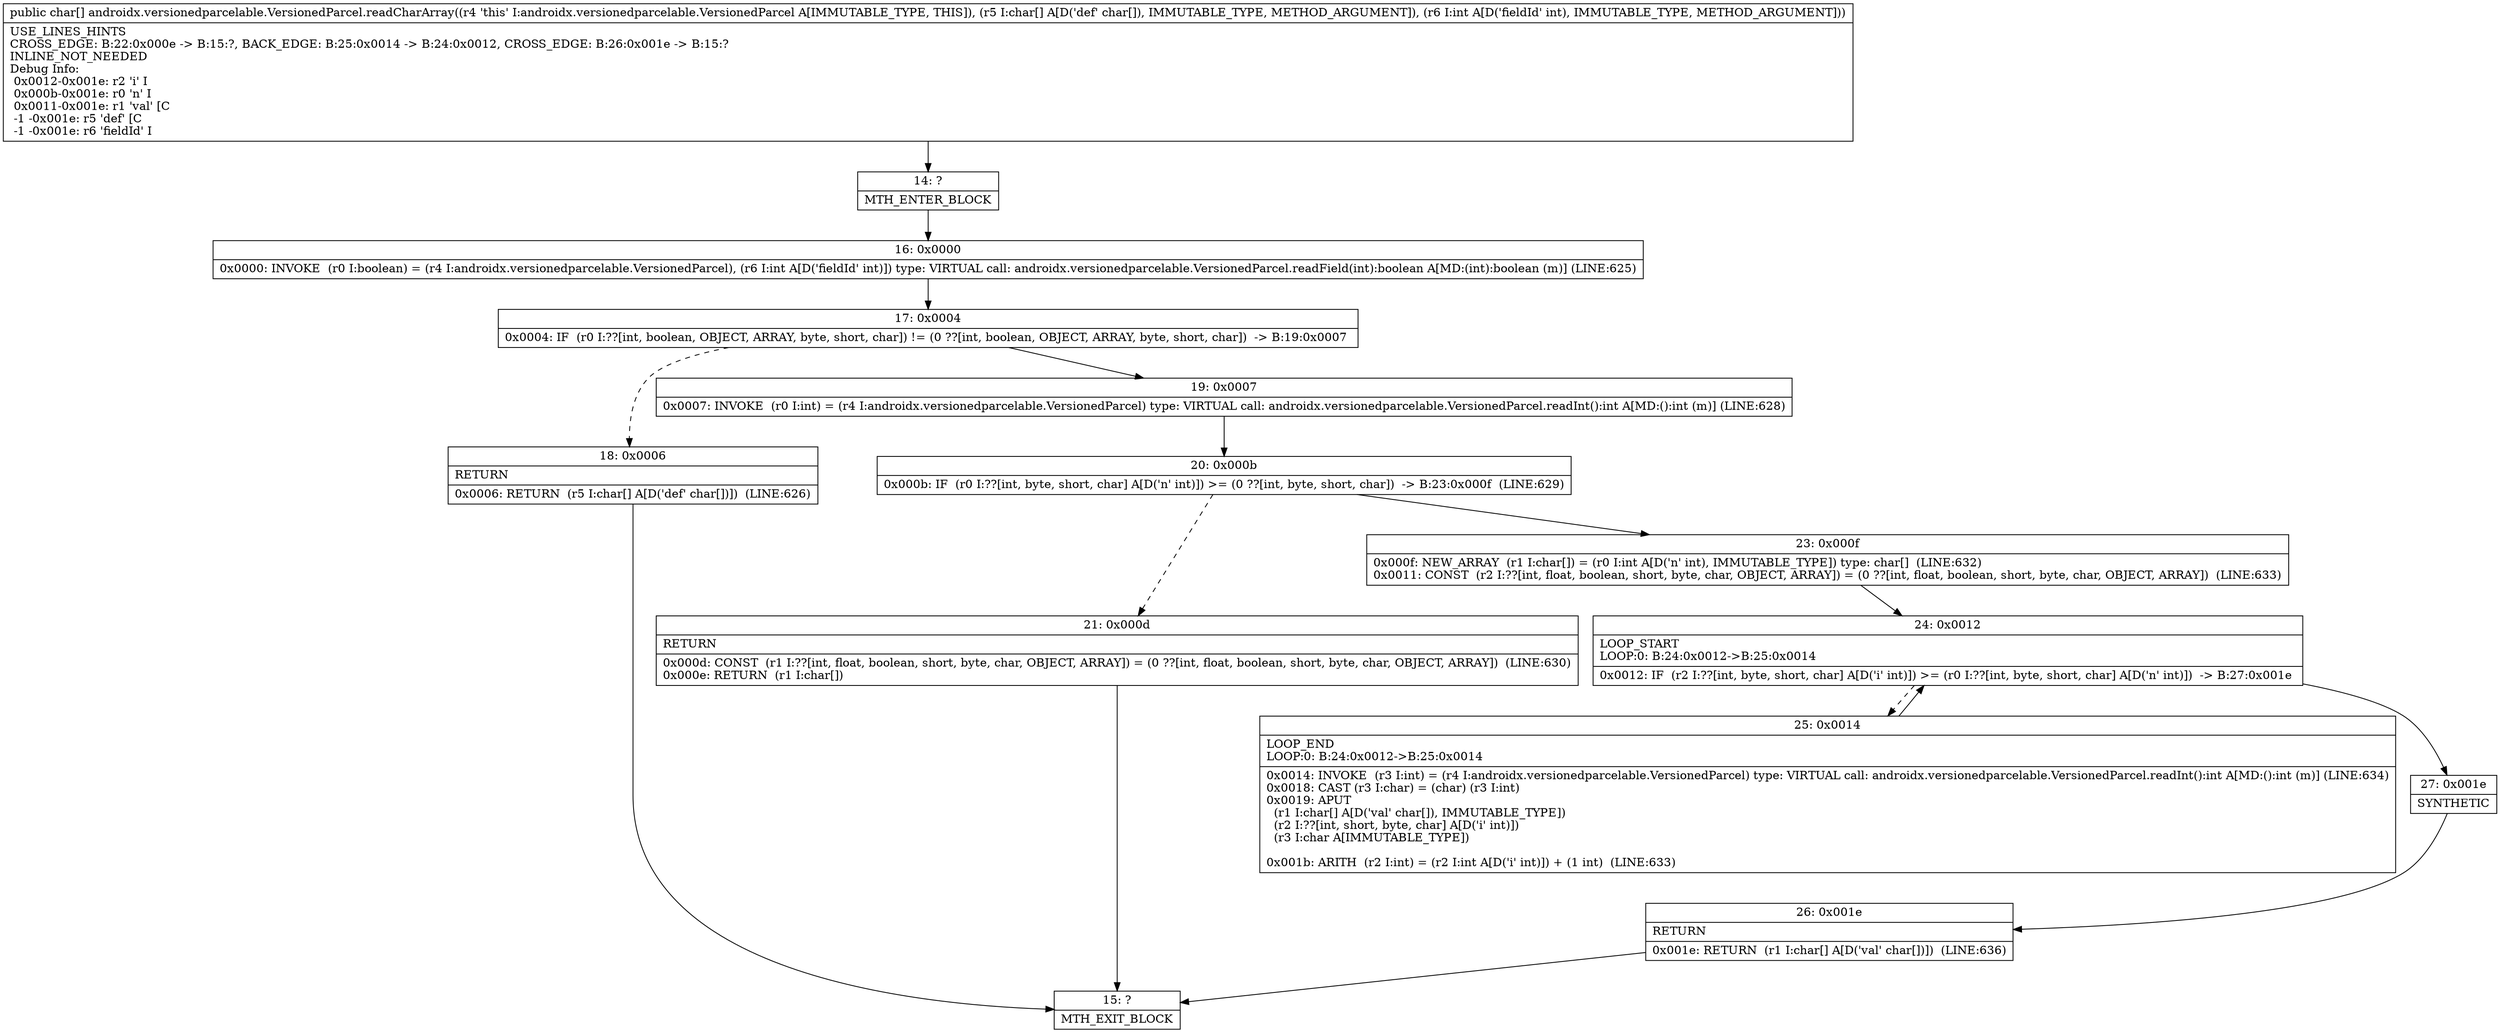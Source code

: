 digraph "CFG forandroidx.versionedparcelable.VersionedParcel.readCharArray([CI)[C" {
Node_14 [shape=record,label="{14\:\ ?|MTH_ENTER_BLOCK\l}"];
Node_16 [shape=record,label="{16\:\ 0x0000|0x0000: INVOKE  (r0 I:boolean) = (r4 I:androidx.versionedparcelable.VersionedParcel), (r6 I:int A[D('fieldId' int)]) type: VIRTUAL call: androidx.versionedparcelable.VersionedParcel.readField(int):boolean A[MD:(int):boolean (m)] (LINE:625)\l}"];
Node_17 [shape=record,label="{17\:\ 0x0004|0x0004: IF  (r0 I:??[int, boolean, OBJECT, ARRAY, byte, short, char]) != (0 ??[int, boolean, OBJECT, ARRAY, byte, short, char])  \-\> B:19:0x0007 \l}"];
Node_18 [shape=record,label="{18\:\ 0x0006|RETURN\l|0x0006: RETURN  (r5 I:char[] A[D('def' char[])])  (LINE:626)\l}"];
Node_15 [shape=record,label="{15\:\ ?|MTH_EXIT_BLOCK\l}"];
Node_19 [shape=record,label="{19\:\ 0x0007|0x0007: INVOKE  (r0 I:int) = (r4 I:androidx.versionedparcelable.VersionedParcel) type: VIRTUAL call: androidx.versionedparcelable.VersionedParcel.readInt():int A[MD:():int (m)] (LINE:628)\l}"];
Node_20 [shape=record,label="{20\:\ 0x000b|0x000b: IF  (r0 I:??[int, byte, short, char] A[D('n' int)]) \>= (0 ??[int, byte, short, char])  \-\> B:23:0x000f  (LINE:629)\l}"];
Node_21 [shape=record,label="{21\:\ 0x000d|RETURN\l|0x000d: CONST  (r1 I:??[int, float, boolean, short, byte, char, OBJECT, ARRAY]) = (0 ??[int, float, boolean, short, byte, char, OBJECT, ARRAY])  (LINE:630)\l0x000e: RETURN  (r1 I:char[]) \l}"];
Node_23 [shape=record,label="{23\:\ 0x000f|0x000f: NEW_ARRAY  (r1 I:char[]) = (r0 I:int A[D('n' int), IMMUTABLE_TYPE]) type: char[]  (LINE:632)\l0x0011: CONST  (r2 I:??[int, float, boolean, short, byte, char, OBJECT, ARRAY]) = (0 ??[int, float, boolean, short, byte, char, OBJECT, ARRAY])  (LINE:633)\l}"];
Node_24 [shape=record,label="{24\:\ 0x0012|LOOP_START\lLOOP:0: B:24:0x0012\-\>B:25:0x0014\l|0x0012: IF  (r2 I:??[int, byte, short, char] A[D('i' int)]) \>= (r0 I:??[int, byte, short, char] A[D('n' int)])  \-\> B:27:0x001e \l}"];
Node_25 [shape=record,label="{25\:\ 0x0014|LOOP_END\lLOOP:0: B:24:0x0012\-\>B:25:0x0014\l|0x0014: INVOKE  (r3 I:int) = (r4 I:androidx.versionedparcelable.VersionedParcel) type: VIRTUAL call: androidx.versionedparcelable.VersionedParcel.readInt():int A[MD:():int (m)] (LINE:634)\l0x0018: CAST (r3 I:char) = (char) (r3 I:int) \l0x0019: APUT  \l  (r1 I:char[] A[D('val' char[]), IMMUTABLE_TYPE])\l  (r2 I:??[int, short, byte, char] A[D('i' int)])\l  (r3 I:char A[IMMUTABLE_TYPE])\l \l0x001b: ARITH  (r2 I:int) = (r2 I:int A[D('i' int)]) + (1 int)  (LINE:633)\l}"];
Node_27 [shape=record,label="{27\:\ 0x001e|SYNTHETIC\l}"];
Node_26 [shape=record,label="{26\:\ 0x001e|RETURN\l|0x001e: RETURN  (r1 I:char[] A[D('val' char[])])  (LINE:636)\l}"];
MethodNode[shape=record,label="{public char[] androidx.versionedparcelable.VersionedParcel.readCharArray((r4 'this' I:androidx.versionedparcelable.VersionedParcel A[IMMUTABLE_TYPE, THIS]), (r5 I:char[] A[D('def' char[]), IMMUTABLE_TYPE, METHOD_ARGUMENT]), (r6 I:int A[D('fieldId' int), IMMUTABLE_TYPE, METHOD_ARGUMENT]))  | USE_LINES_HINTS\lCROSS_EDGE: B:22:0x000e \-\> B:15:?, BACK_EDGE: B:25:0x0014 \-\> B:24:0x0012, CROSS_EDGE: B:26:0x001e \-\> B:15:?\lINLINE_NOT_NEEDED\lDebug Info:\l  0x0012\-0x001e: r2 'i' I\l  0x000b\-0x001e: r0 'n' I\l  0x0011\-0x001e: r1 'val' [C\l  \-1 \-0x001e: r5 'def' [C\l  \-1 \-0x001e: r6 'fieldId' I\l}"];
MethodNode -> Node_14;Node_14 -> Node_16;
Node_16 -> Node_17;
Node_17 -> Node_18[style=dashed];
Node_17 -> Node_19;
Node_18 -> Node_15;
Node_19 -> Node_20;
Node_20 -> Node_21[style=dashed];
Node_20 -> Node_23;
Node_21 -> Node_15;
Node_23 -> Node_24;
Node_24 -> Node_25[style=dashed];
Node_24 -> Node_27;
Node_25 -> Node_24;
Node_27 -> Node_26;
Node_26 -> Node_15;
}

